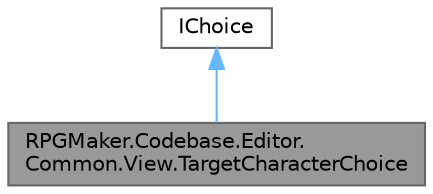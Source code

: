digraph "RPGMaker.Codebase.Editor.Common.View.TargetCharacterChoice"
{
 // LATEX_PDF_SIZE
  bgcolor="transparent";
  edge [fontname=Helvetica,fontsize=10,labelfontname=Helvetica,labelfontsize=10];
  node [fontname=Helvetica,fontsize=10,shape=box,height=0.2,width=0.4];
  Node1 [id="Node000001",label="RPGMaker.Codebase.Editor.\lCommon.View.TargetCharacterChoice",height=0.2,width=0.4,color="gray40", fillcolor="grey60", style="filled", fontcolor="black",tooltip="😁 対象キャラクター選択項目クラス。"];
  Node2 -> Node1 [id="edge1_Node000001_Node000002",dir="back",color="steelblue1",style="solid",tooltip=" "];
  Node2 [id="Node000002",label="IChoice",height=0.2,width=0.4,color="gray40", fillcolor="white", style="filled",URL="$de/d8c/interface_r_p_g_maker_1_1_codebase_1_1_editor_1_1_common_1_1_view_1_1_i_choice.html",tooltip="😁 選択インターフェース"];
}
